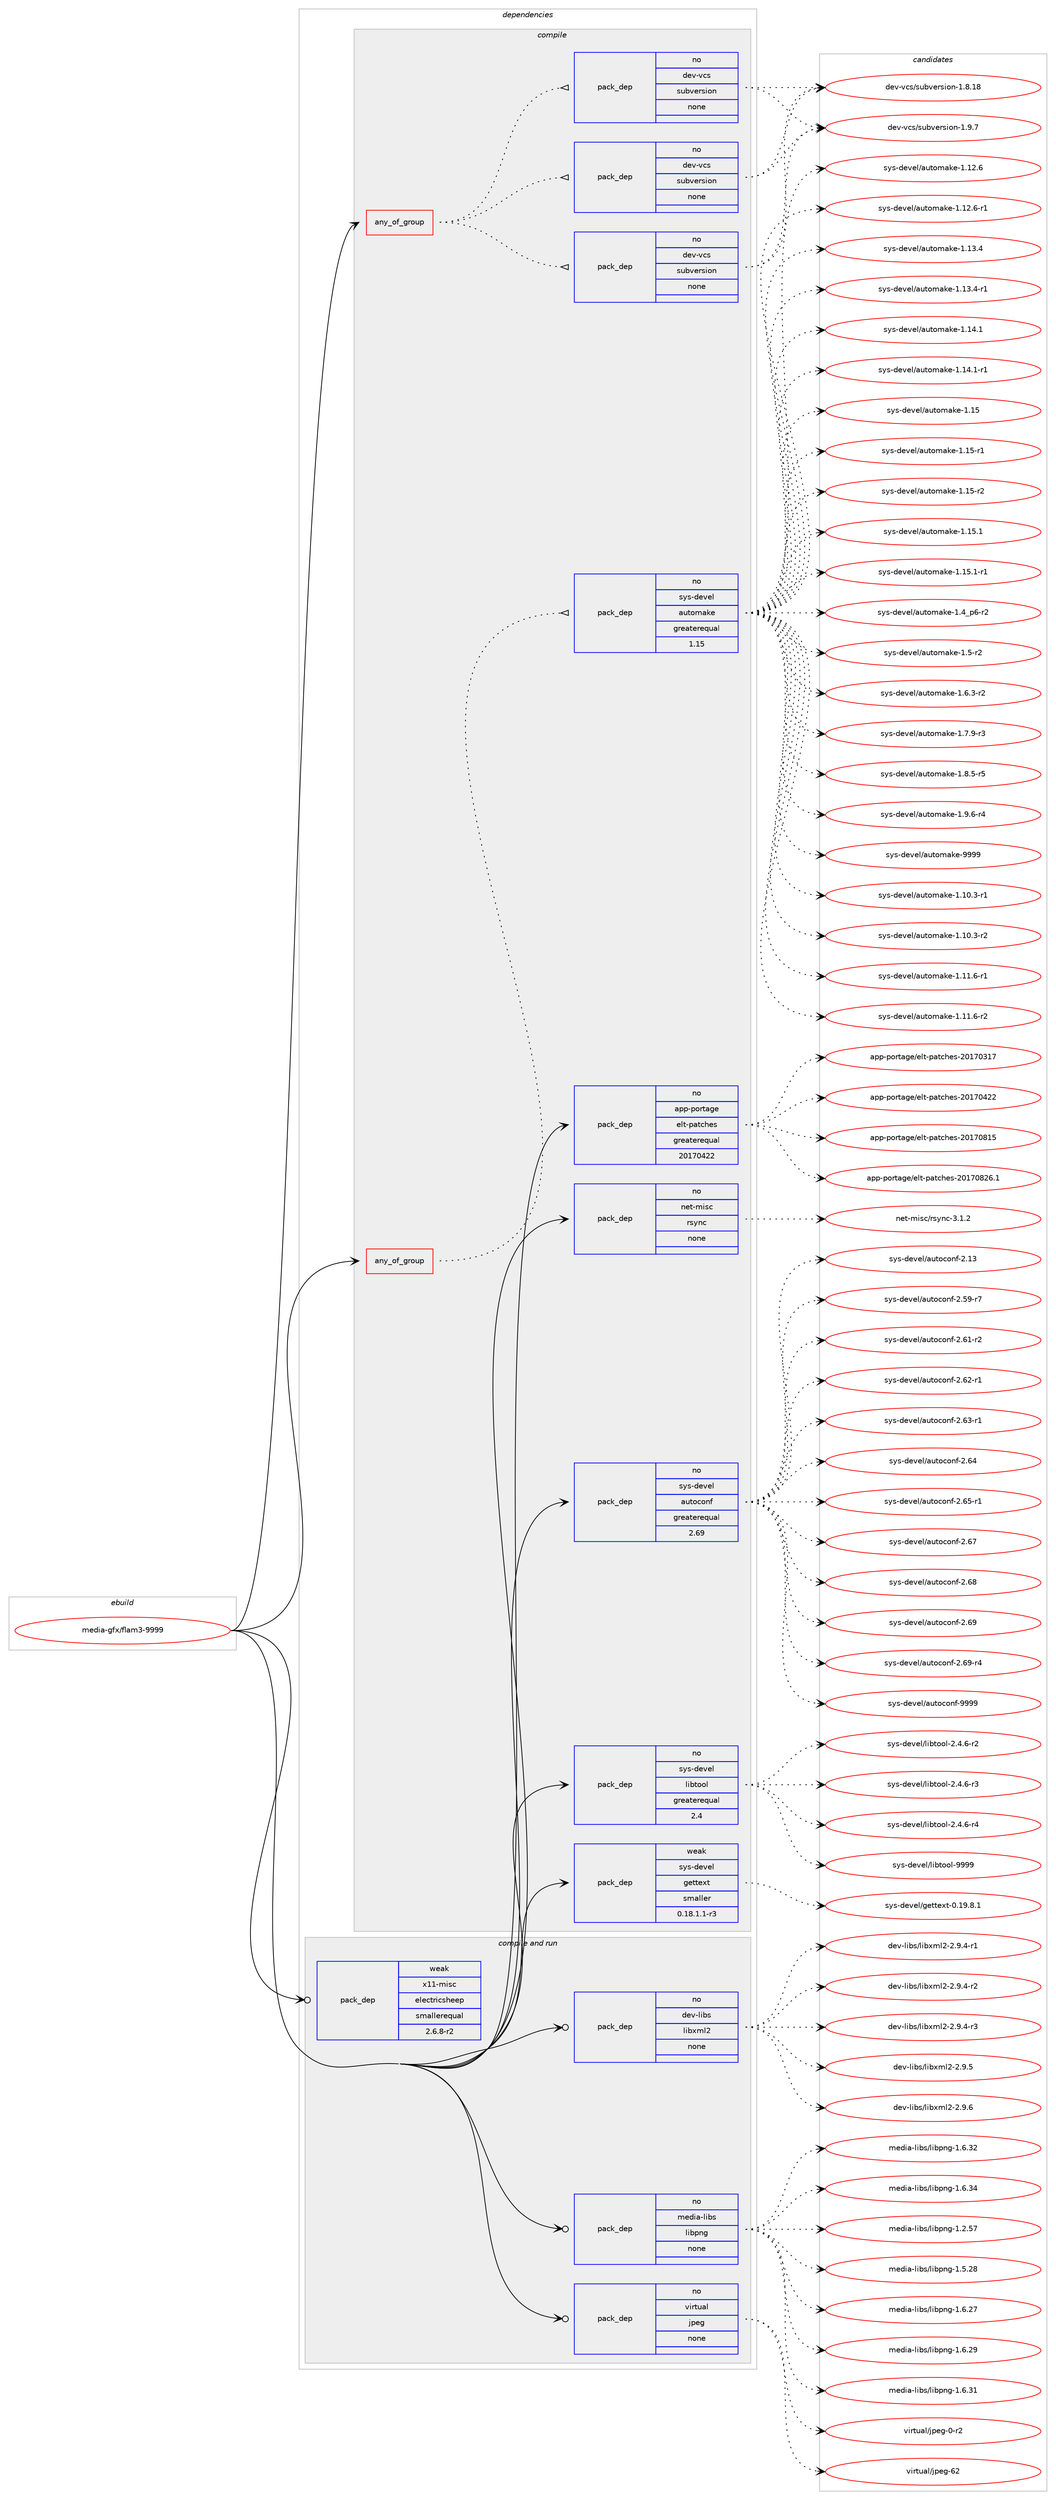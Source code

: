 digraph prolog {

# *************
# Graph options
# *************

newrank=true;
concentrate=true;
compound=true;
graph [rankdir=LR,fontname=Helvetica,fontsize=10,ranksep=1.5];#, ranksep=2.5, nodesep=0.2];
edge  [arrowhead=vee];
node  [fontname=Helvetica,fontsize=10];

# **********
# The ebuild
# **********

subgraph cluster_leftcol {
color=gray;
rank=same;
label=<<i>ebuild</i>>;
id [label="media-gfx/flam3-9999", color=red, width=4, href="../media-gfx/flam3-9999.svg"];
}

# ****************
# The dependencies
# ****************

subgraph cluster_midcol {
color=gray;
label=<<i>dependencies</i>>;
subgraph cluster_compile {
fillcolor="#eeeeee";
style=filled;
label=<<i>compile</i>>;
subgraph any5249 {
dependency352529 [label=<<TABLE BORDER="0" CELLBORDER="1" CELLSPACING="0" CELLPADDING="4"><TR><TD CELLPADDING="10">any_of_group</TD></TR></TABLE>>, shape=none, color=red];subgraph pack259944 {
dependency352530 [label=<<TABLE BORDER="0" CELLBORDER="1" CELLSPACING="0" CELLPADDING="4" WIDTH="220"><TR><TD ROWSPAN="6" CELLPADDING="30">pack_dep</TD></TR><TR><TD WIDTH="110">no</TD></TR><TR><TD>dev-vcs</TD></TR><TR><TD>subversion</TD></TR><TR><TD>none</TD></TR><TR><TD></TD></TR></TABLE>>, shape=none, color=blue];
}
dependency352529:e -> dependency352530:w [weight=20,style="dotted",arrowhead="oinv"];
subgraph pack259945 {
dependency352531 [label=<<TABLE BORDER="0" CELLBORDER="1" CELLSPACING="0" CELLPADDING="4" WIDTH="220"><TR><TD ROWSPAN="6" CELLPADDING="30">pack_dep</TD></TR><TR><TD WIDTH="110">no</TD></TR><TR><TD>dev-vcs</TD></TR><TR><TD>subversion</TD></TR><TR><TD>none</TD></TR><TR><TD></TD></TR></TABLE>>, shape=none, color=blue];
}
dependency352529:e -> dependency352531:w [weight=20,style="dotted",arrowhead="oinv"];
subgraph pack259946 {
dependency352532 [label=<<TABLE BORDER="0" CELLBORDER="1" CELLSPACING="0" CELLPADDING="4" WIDTH="220"><TR><TD ROWSPAN="6" CELLPADDING="30">pack_dep</TD></TR><TR><TD WIDTH="110">no</TD></TR><TR><TD>dev-vcs</TD></TR><TR><TD>subversion</TD></TR><TR><TD>none</TD></TR><TR><TD></TD></TR></TABLE>>, shape=none, color=blue];
}
dependency352529:e -> dependency352532:w [weight=20,style="dotted",arrowhead="oinv"];
}
id:e -> dependency352529:w [weight=20,style="solid",arrowhead="vee"];
subgraph any5250 {
dependency352533 [label=<<TABLE BORDER="0" CELLBORDER="1" CELLSPACING="0" CELLPADDING="4"><TR><TD CELLPADDING="10">any_of_group</TD></TR></TABLE>>, shape=none, color=red];subgraph pack259947 {
dependency352534 [label=<<TABLE BORDER="0" CELLBORDER="1" CELLSPACING="0" CELLPADDING="4" WIDTH="220"><TR><TD ROWSPAN="6" CELLPADDING="30">pack_dep</TD></TR><TR><TD WIDTH="110">no</TD></TR><TR><TD>sys-devel</TD></TR><TR><TD>automake</TD></TR><TR><TD>greaterequal</TD></TR><TR><TD>1.15</TD></TR></TABLE>>, shape=none, color=blue];
}
dependency352533:e -> dependency352534:w [weight=20,style="dotted",arrowhead="oinv"];
}
id:e -> dependency352533:w [weight=20,style="solid",arrowhead="vee"];
subgraph pack259948 {
dependency352535 [label=<<TABLE BORDER="0" CELLBORDER="1" CELLSPACING="0" CELLPADDING="4" WIDTH="220"><TR><TD ROWSPAN="6" CELLPADDING="30">pack_dep</TD></TR><TR><TD WIDTH="110">no</TD></TR><TR><TD>app-portage</TD></TR><TR><TD>elt-patches</TD></TR><TR><TD>greaterequal</TD></TR><TR><TD>20170422</TD></TR></TABLE>>, shape=none, color=blue];
}
id:e -> dependency352535:w [weight=20,style="solid",arrowhead="vee"];
subgraph pack259949 {
dependency352536 [label=<<TABLE BORDER="0" CELLBORDER="1" CELLSPACING="0" CELLPADDING="4" WIDTH="220"><TR><TD ROWSPAN="6" CELLPADDING="30">pack_dep</TD></TR><TR><TD WIDTH="110">no</TD></TR><TR><TD>net-misc</TD></TR><TR><TD>rsync</TD></TR><TR><TD>none</TD></TR><TR><TD></TD></TR></TABLE>>, shape=none, color=blue];
}
id:e -> dependency352536:w [weight=20,style="solid",arrowhead="vee"];
subgraph pack259950 {
dependency352537 [label=<<TABLE BORDER="0" CELLBORDER="1" CELLSPACING="0" CELLPADDING="4" WIDTH="220"><TR><TD ROWSPAN="6" CELLPADDING="30">pack_dep</TD></TR><TR><TD WIDTH="110">no</TD></TR><TR><TD>sys-devel</TD></TR><TR><TD>autoconf</TD></TR><TR><TD>greaterequal</TD></TR><TR><TD>2.69</TD></TR></TABLE>>, shape=none, color=blue];
}
id:e -> dependency352537:w [weight=20,style="solid",arrowhead="vee"];
subgraph pack259951 {
dependency352538 [label=<<TABLE BORDER="0" CELLBORDER="1" CELLSPACING="0" CELLPADDING="4" WIDTH="220"><TR><TD ROWSPAN="6" CELLPADDING="30">pack_dep</TD></TR><TR><TD WIDTH="110">no</TD></TR><TR><TD>sys-devel</TD></TR><TR><TD>libtool</TD></TR><TR><TD>greaterequal</TD></TR><TR><TD>2.4</TD></TR></TABLE>>, shape=none, color=blue];
}
id:e -> dependency352538:w [weight=20,style="solid",arrowhead="vee"];
subgraph pack259952 {
dependency352539 [label=<<TABLE BORDER="0" CELLBORDER="1" CELLSPACING="0" CELLPADDING="4" WIDTH="220"><TR><TD ROWSPAN="6" CELLPADDING="30">pack_dep</TD></TR><TR><TD WIDTH="110">weak</TD></TR><TR><TD>sys-devel</TD></TR><TR><TD>gettext</TD></TR><TR><TD>smaller</TD></TR><TR><TD>0.18.1.1-r3</TD></TR></TABLE>>, shape=none, color=blue];
}
id:e -> dependency352539:w [weight=20,style="solid",arrowhead="vee"];
}
subgraph cluster_compileandrun {
fillcolor="#eeeeee";
style=filled;
label=<<i>compile and run</i>>;
subgraph pack259953 {
dependency352540 [label=<<TABLE BORDER="0" CELLBORDER="1" CELLSPACING="0" CELLPADDING="4" WIDTH="220"><TR><TD ROWSPAN="6" CELLPADDING="30">pack_dep</TD></TR><TR><TD WIDTH="110">no</TD></TR><TR><TD>dev-libs</TD></TR><TR><TD>libxml2</TD></TR><TR><TD>none</TD></TR><TR><TD></TD></TR></TABLE>>, shape=none, color=blue];
}
id:e -> dependency352540:w [weight=20,style="solid",arrowhead="odotvee"];
subgraph pack259954 {
dependency352541 [label=<<TABLE BORDER="0" CELLBORDER="1" CELLSPACING="0" CELLPADDING="4" WIDTH="220"><TR><TD ROWSPAN="6" CELLPADDING="30">pack_dep</TD></TR><TR><TD WIDTH="110">no</TD></TR><TR><TD>media-libs</TD></TR><TR><TD>libpng</TD></TR><TR><TD>none</TD></TR><TR><TD></TD></TR></TABLE>>, shape=none, color=blue];
}
id:e -> dependency352541:w [weight=20,style="solid",arrowhead="odotvee"];
subgraph pack259955 {
dependency352542 [label=<<TABLE BORDER="0" CELLBORDER="1" CELLSPACING="0" CELLPADDING="4" WIDTH="220"><TR><TD ROWSPAN="6" CELLPADDING="30">pack_dep</TD></TR><TR><TD WIDTH="110">no</TD></TR><TR><TD>virtual</TD></TR><TR><TD>jpeg</TD></TR><TR><TD>none</TD></TR><TR><TD></TD></TR></TABLE>>, shape=none, color=blue];
}
id:e -> dependency352542:w [weight=20,style="solid",arrowhead="odotvee"];
subgraph pack259956 {
dependency352543 [label=<<TABLE BORDER="0" CELLBORDER="1" CELLSPACING="0" CELLPADDING="4" WIDTH="220"><TR><TD ROWSPAN="6" CELLPADDING="30">pack_dep</TD></TR><TR><TD WIDTH="110">weak</TD></TR><TR><TD>x11-misc</TD></TR><TR><TD>electricsheep</TD></TR><TR><TD>smallerequal</TD></TR><TR><TD>2.6.8-r2</TD></TR></TABLE>>, shape=none, color=blue];
}
id:e -> dependency352543:w [weight=20,style="solid",arrowhead="odotvee"];
}
subgraph cluster_run {
fillcolor="#eeeeee";
style=filled;
label=<<i>run</i>>;
}
}

# **************
# The candidates
# **************

subgraph cluster_choices {
rank=same;
color=gray;
label=<<i>candidates</i>>;

subgraph choice259944 {
color=black;
nodesep=1;
choice1001011184511899115471151179811810111411510511111045494656464956 [label="dev-vcs/subversion-1.8.18", color=red, width=4,href="../dev-vcs/subversion-1.8.18.svg"];
choice10010111845118991154711511798118101114115105111110454946574655 [label="dev-vcs/subversion-1.9.7", color=red, width=4,href="../dev-vcs/subversion-1.9.7.svg"];
dependency352530:e -> choice1001011184511899115471151179811810111411510511111045494656464956:w [style=dotted,weight="100"];
dependency352530:e -> choice10010111845118991154711511798118101114115105111110454946574655:w [style=dotted,weight="100"];
}
subgraph choice259945 {
color=black;
nodesep=1;
choice1001011184511899115471151179811810111411510511111045494656464956 [label="dev-vcs/subversion-1.8.18", color=red, width=4,href="../dev-vcs/subversion-1.8.18.svg"];
choice10010111845118991154711511798118101114115105111110454946574655 [label="dev-vcs/subversion-1.9.7", color=red, width=4,href="../dev-vcs/subversion-1.9.7.svg"];
dependency352531:e -> choice1001011184511899115471151179811810111411510511111045494656464956:w [style=dotted,weight="100"];
dependency352531:e -> choice10010111845118991154711511798118101114115105111110454946574655:w [style=dotted,weight="100"];
}
subgraph choice259946 {
color=black;
nodesep=1;
choice1001011184511899115471151179811810111411510511111045494656464956 [label="dev-vcs/subversion-1.8.18", color=red, width=4,href="../dev-vcs/subversion-1.8.18.svg"];
choice10010111845118991154711511798118101114115105111110454946574655 [label="dev-vcs/subversion-1.9.7", color=red, width=4,href="../dev-vcs/subversion-1.9.7.svg"];
dependency352532:e -> choice1001011184511899115471151179811810111411510511111045494656464956:w [style=dotted,weight="100"];
dependency352532:e -> choice10010111845118991154711511798118101114115105111110454946574655:w [style=dotted,weight="100"];
}
subgraph choice259947 {
color=black;
nodesep=1;
choice11512111545100101118101108479711711611110997107101454946494846514511449 [label="sys-devel/automake-1.10.3-r1", color=red, width=4,href="../sys-devel/automake-1.10.3-r1.svg"];
choice11512111545100101118101108479711711611110997107101454946494846514511450 [label="sys-devel/automake-1.10.3-r2", color=red, width=4,href="../sys-devel/automake-1.10.3-r2.svg"];
choice11512111545100101118101108479711711611110997107101454946494946544511449 [label="sys-devel/automake-1.11.6-r1", color=red, width=4,href="../sys-devel/automake-1.11.6-r1.svg"];
choice11512111545100101118101108479711711611110997107101454946494946544511450 [label="sys-devel/automake-1.11.6-r2", color=red, width=4,href="../sys-devel/automake-1.11.6-r2.svg"];
choice1151211154510010111810110847971171161111099710710145494649504654 [label="sys-devel/automake-1.12.6", color=red, width=4,href="../sys-devel/automake-1.12.6.svg"];
choice11512111545100101118101108479711711611110997107101454946495046544511449 [label="sys-devel/automake-1.12.6-r1", color=red, width=4,href="../sys-devel/automake-1.12.6-r1.svg"];
choice1151211154510010111810110847971171161111099710710145494649514652 [label="sys-devel/automake-1.13.4", color=red, width=4,href="../sys-devel/automake-1.13.4.svg"];
choice11512111545100101118101108479711711611110997107101454946495146524511449 [label="sys-devel/automake-1.13.4-r1", color=red, width=4,href="../sys-devel/automake-1.13.4-r1.svg"];
choice1151211154510010111810110847971171161111099710710145494649524649 [label="sys-devel/automake-1.14.1", color=red, width=4,href="../sys-devel/automake-1.14.1.svg"];
choice11512111545100101118101108479711711611110997107101454946495246494511449 [label="sys-devel/automake-1.14.1-r1", color=red, width=4,href="../sys-devel/automake-1.14.1-r1.svg"];
choice115121115451001011181011084797117116111109971071014549464953 [label="sys-devel/automake-1.15", color=red, width=4,href="../sys-devel/automake-1.15.svg"];
choice1151211154510010111810110847971171161111099710710145494649534511449 [label="sys-devel/automake-1.15-r1", color=red, width=4,href="../sys-devel/automake-1.15-r1.svg"];
choice1151211154510010111810110847971171161111099710710145494649534511450 [label="sys-devel/automake-1.15-r2", color=red, width=4,href="../sys-devel/automake-1.15-r2.svg"];
choice1151211154510010111810110847971171161111099710710145494649534649 [label="sys-devel/automake-1.15.1", color=red, width=4,href="../sys-devel/automake-1.15.1.svg"];
choice11512111545100101118101108479711711611110997107101454946495346494511449 [label="sys-devel/automake-1.15.1-r1", color=red, width=4,href="../sys-devel/automake-1.15.1-r1.svg"];
choice115121115451001011181011084797117116111109971071014549465295112544511450 [label="sys-devel/automake-1.4_p6-r2", color=red, width=4,href="../sys-devel/automake-1.4_p6-r2.svg"];
choice11512111545100101118101108479711711611110997107101454946534511450 [label="sys-devel/automake-1.5-r2", color=red, width=4,href="../sys-devel/automake-1.5-r2.svg"];
choice115121115451001011181011084797117116111109971071014549465446514511450 [label="sys-devel/automake-1.6.3-r2", color=red, width=4,href="../sys-devel/automake-1.6.3-r2.svg"];
choice115121115451001011181011084797117116111109971071014549465546574511451 [label="sys-devel/automake-1.7.9-r3", color=red, width=4,href="../sys-devel/automake-1.7.9-r3.svg"];
choice115121115451001011181011084797117116111109971071014549465646534511453 [label="sys-devel/automake-1.8.5-r5", color=red, width=4,href="../sys-devel/automake-1.8.5-r5.svg"];
choice115121115451001011181011084797117116111109971071014549465746544511452 [label="sys-devel/automake-1.9.6-r4", color=red, width=4,href="../sys-devel/automake-1.9.6-r4.svg"];
choice115121115451001011181011084797117116111109971071014557575757 [label="sys-devel/automake-9999", color=red, width=4,href="../sys-devel/automake-9999.svg"];
dependency352534:e -> choice11512111545100101118101108479711711611110997107101454946494846514511449:w [style=dotted,weight="100"];
dependency352534:e -> choice11512111545100101118101108479711711611110997107101454946494846514511450:w [style=dotted,weight="100"];
dependency352534:e -> choice11512111545100101118101108479711711611110997107101454946494946544511449:w [style=dotted,weight="100"];
dependency352534:e -> choice11512111545100101118101108479711711611110997107101454946494946544511450:w [style=dotted,weight="100"];
dependency352534:e -> choice1151211154510010111810110847971171161111099710710145494649504654:w [style=dotted,weight="100"];
dependency352534:e -> choice11512111545100101118101108479711711611110997107101454946495046544511449:w [style=dotted,weight="100"];
dependency352534:e -> choice1151211154510010111810110847971171161111099710710145494649514652:w [style=dotted,weight="100"];
dependency352534:e -> choice11512111545100101118101108479711711611110997107101454946495146524511449:w [style=dotted,weight="100"];
dependency352534:e -> choice1151211154510010111810110847971171161111099710710145494649524649:w [style=dotted,weight="100"];
dependency352534:e -> choice11512111545100101118101108479711711611110997107101454946495246494511449:w [style=dotted,weight="100"];
dependency352534:e -> choice115121115451001011181011084797117116111109971071014549464953:w [style=dotted,weight="100"];
dependency352534:e -> choice1151211154510010111810110847971171161111099710710145494649534511449:w [style=dotted,weight="100"];
dependency352534:e -> choice1151211154510010111810110847971171161111099710710145494649534511450:w [style=dotted,weight="100"];
dependency352534:e -> choice1151211154510010111810110847971171161111099710710145494649534649:w [style=dotted,weight="100"];
dependency352534:e -> choice11512111545100101118101108479711711611110997107101454946495346494511449:w [style=dotted,weight="100"];
dependency352534:e -> choice115121115451001011181011084797117116111109971071014549465295112544511450:w [style=dotted,weight="100"];
dependency352534:e -> choice11512111545100101118101108479711711611110997107101454946534511450:w [style=dotted,weight="100"];
dependency352534:e -> choice115121115451001011181011084797117116111109971071014549465446514511450:w [style=dotted,weight="100"];
dependency352534:e -> choice115121115451001011181011084797117116111109971071014549465546574511451:w [style=dotted,weight="100"];
dependency352534:e -> choice115121115451001011181011084797117116111109971071014549465646534511453:w [style=dotted,weight="100"];
dependency352534:e -> choice115121115451001011181011084797117116111109971071014549465746544511452:w [style=dotted,weight="100"];
dependency352534:e -> choice115121115451001011181011084797117116111109971071014557575757:w [style=dotted,weight="100"];
}
subgraph choice259948 {
color=black;
nodesep=1;
choice97112112451121111141169710310147101108116451129711699104101115455048495548514955 [label="app-portage/elt-patches-20170317", color=red, width=4,href="../app-portage/elt-patches-20170317.svg"];
choice97112112451121111141169710310147101108116451129711699104101115455048495548525050 [label="app-portage/elt-patches-20170422", color=red, width=4,href="../app-portage/elt-patches-20170422.svg"];
choice97112112451121111141169710310147101108116451129711699104101115455048495548564953 [label="app-portage/elt-patches-20170815", color=red, width=4,href="../app-portage/elt-patches-20170815.svg"];
choice971121124511211111411697103101471011081164511297116991041011154550484955485650544649 [label="app-portage/elt-patches-20170826.1", color=red, width=4,href="../app-portage/elt-patches-20170826.1.svg"];
dependency352535:e -> choice97112112451121111141169710310147101108116451129711699104101115455048495548514955:w [style=dotted,weight="100"];
dependency352535:e -> choice97112112451121111141169710310147101108116451129711699104101115455048495548525050:w [style=dotted,weight="100"];
dependency352535:e -> choice97112112451121111141169710310147101108116451129711699104101115455048495548564953:w [style=dotted,weight="100"];
dependency352535:e -> choice971121124511211111411697103101471011081164511297116991041011154550484955485650544649:w [style=dotted,weight="100"];
}
subgraph choice259949 {
color=black;
nodesep=1;
choice11010111645109105115994711411512111099455146494650 [label="net-misc/rsync-3.1.2", color=red, width=4,href="../net-misc/rsync-3.1.2.svg"];
dependency352536:e -> choice11010111645109105115994711411512111099455146494650:w [style=dotted,weight="100"];
}
subgraph choice259950 {
color=black;
nodesep=1;
choice115121115451001011181011084797117116111991111101024550464951 [label="sys-devel/autoconf-2.13", color=red, width=4,href="../sys-devel/autoconf-2.13.svg"];
choice1151211154510010111810110847971171161119911111010245504653574511455 [label="sys-devel/autoconf-2.59-r7", color=red, width=4,href="../sys-devel/autoconf-2.59-r7.svg"];
choice1151211154510010111810110847971171161119911111010245504654494511450 [label="sys-devel/autoconf-2.61-r2", color=red, width=4,href="../sys-devel/autoconf-2.61-r2.svg"];
choice1151211154510010111810110847971171161119911111010245504654504511449 [label="sys-devel/autoconf-2.62-r1", color=red, width=4,href="../sys-devel/autoconf-2.62-r1.svg"];
choice1151211154510010111810110847971171161119911111010245504654514511449 [label="sys-devel/autoconf-2.63-r1", color=red, width=4,href="../sys-devel/autoconf-2.63-r1.svg"];
choice115121115451001011181011084797117116111991111101024550465452 [label="sys-devel/autoconf-2.64", color=red, width=4,href="../sys-devel/autoconf-2.64.svg"];
choice1151211154510010111810110847971171161119911111010245504654534511449 [label="sys-devel/autoconf-2.65-r1", color=red, width=4,href="../sys-devel/autoconf-2.65-r1.svg"];
choice115121115451001011181011084797117116111991111101024550465455 [label="sys-devel/autoconf-2.67", color=red, width=4,href="../sys-devel/autoconf-2.67.svg"];
choice115121115451001011181011084797117116111991111101024550465456 [label="sys-devel/autoconf-2.68", color=red, width=4,href="../sys-devel/autoconf-2.68.svg"];
choice115121115451001011181011084797117116111991111101024550465457 [label="sys-devel/autoconf-2.69", color=red, width=4,href="../sys-devel/autoconf-2.69.svg"];
choice1151211154510010111810110847971171161119911111010245504654574511452 [label="sys-devel/autoconf-2.69-r4", color=red, width=4,href="../sys-devel/autoconf-2.69-r4.svg"];
choice115121115451001011181011084797117116111991111101024557575757 [label="sys-devel/autoconf-9999", color=red, width=4,href="../sys-devel/autoconf-9999.svg"];
dependency352537:e -> choice115121115451001011181011084797117116111991111101024550464951:w [style=dotted,weight="100"];
dependency352537:e -> choice1151211154510010111810110847971171161119911111010245504653574511455:w [style=dotted,weight="100"];
dependency352537:e -> choice1151211154510010111810110847971171161119911111010245504654494511450:w [style=dotted,weight="100"];
dependency352537:e -> choice1151211154510010111810110847971171161119911111010245504654504511449:w [style=dotted,weight="100"];
dependency352537:e -> choice1151211154510010111810110847971171161119911111010245504654514511449:w [style=dotted,weight="100"];
dependency352537:e -> choice115121115451001011181011084797117116111991111101024550465452:w [style=dotted,weight="100"];
dependency352537:e -> choice1151211154510010111810110847971171161119911111010245504654534511449:w [style=dotted,weight="100"];
dependency352537:e -> choice115121115451001011181011084797117116111991111101024550465455:w [style=dotted,weight="100"];
dependency352537:e -> choice115121115451001011181011084797117116111991111101024550465456:w [style=dotted,weight="100"];
dependency352537:e -> choice115121115451001011181011084797117116111991111101024550465457:w [style=dotted,weight="100"];
dependency352537:e -> choice1151211154510010111810110847971171161119911111010245504654574511452:w [style=dotted,weight="100"];
dependency352537:e -> choice115121115451001011181011084797117116111991111101024557575757:w [style=dotted,weight="100"];
}
subgraph choice259951 {
color=black;
nodesep=1;
choice1151211154510010111810110847108105981161111111084550465246544511450 [label="sys-devel/libtool-2.4.6-r2", color=red, width=4,href="../sys-devel/libtool-2.4.6-r2.svg"];
choice1151211154510010111810110847108105981161111111084550465246544511451 [label="sys-devel/libtool-2.4.6-r3", color=red, width=4,href="../sys-devel/libtool-2.4.6-r3.svg"];
choice1151211154510010111810110847108105981161111111084550465246544511452 [label="sys-devel/libtool-2.4.6-r4", color=red, width=4,href="../sys-devel/libtool-2.4.6-r4.svg"];
choice1151211154510010111810110847108105981161111111084557575757 [label="sys-devel/libtool-9999", color=red, width=4,href="../sys-devel/libtool-9999.svg"];
dependency352538:e -> choice1151211154510010111810110847108105981161111111084550465246544511450:w [style=dotted,weight="100"];
dependency352538:e -> choice1151211154510010111810110847108105981161111111084550465246544511451:w [style=dotted,weight="100"];
dependency352538:e -> choice1151211154510010111810110847108105981161111111084550465246544511452:w [style=dotted,weight="100"];
dependency352538:e -> choice1151211154510010111810110847108105981161111111084557575757:w [style=dotted,weight="100"];
}
subgraph choice259952 {
color=black;
nodesep=1;
choice1151211154510010111810110847103101116116101120116454846495746564649 [label="sys-devel/gettext-0.19.8.1", color=red, width=4,href="../sys-devel/gettext-0.19.8.1.svg"];
dependency352539:e -> choice1151211154510010111810110847103101116116101120116454846495746564649:w [style=dotted,weight="100"];
}
subgraph choice259953 {
color=black;
nodesep=1;
choice10010111845108105981154710810598120109108504550465746524511449 [label="dev-libs/libxml2-2.9.4-r1", color=red, width=4,href="../dev-libs/libxml2-2.9.4-r1.svg"];
choice10010111845108105981154710810598120109108504550465746524511450 [label="dev-libs/libxml2-2.9.4-r2", color=red, width=4,href="../dev-libs/libxml2-2.9.4-r2.svg"];
choice10010111845108105981154710810598120109108504550465746524511451 [label="dev-libs/libxml2-2.9.4-r3", color=red, width=4,href="../dev-libs/libxml2-2.9.4-r3.svg"];
choice1001011184510810598115471081059812010910850455046574653 [label="dev-libs/libxml2-2.9.5", color=red, width=4,href="../dev-libs/libxml2-2.9.5.svg"];
choice1001011184510810598115471081059812010910850455046574654 [label="dev-libs/libxml2-2.9.6", color=red, width=4,href="../dev-libs/libxml2-2.9.6.svg"];
dependency352540:e -> choice10010111845108105981154710810598120109108504550465746524511449:w [style=dotted,weight="100"];
dependency352540:e -> choice10010111845108105981154710810598120109108504550465746524511450:w [style=dotted,weight="100"];
dependency352540:e -> choice10010111845108105981154710810598120109108504550465746524511451:w [style=dotted,weight="100"];
dependency352540:e -> choice1001011184510810598115471081059812010910850455046574653:w [style=dotted,weight="100"];
dependency352540:e -> choice1001011184510810598115471081059812010910850455046574654:w [style=dotted,weight="100"];
}
subgraph choice259954 {
color=black;
nodesep=1;
choice109101100105974510810598115471081059811211010345494650465355 [label="media-libs/libpng-1.2.57", color=red, width=4,href="../media-libs/libpng-1.2.57.svg"];
choice109101100105974510810598115471081059811211010345494653465056 [label="media-libs/libpng-1.5.28", color=red, width=4,href="../media-libs/libpng-1.5.28.svg"];
choice109101100105974510810598115471081059811211010345494654465055 [label="media-libs/libpng-1.6.27", color=red, width=4,href="../media-libs/libpng-1.6.27.svg"];
choice109101100105974510810598115471081059811211010345494654465057 [label="media-libs/libpng-1.6.29", color=red, width=4,href="../media-libs/libpng-1.6.29.svg"];
choice109101100105974510810598115471081059811211010345494654465149 [label="media-libs/libpng-1.6.31", color=red, width=4,href="../media-libs/libpng-1.6.31.svg"];
choice109101100105974510810598115471081059811211010345494654465150 [label="media-libs/libpng-1.6.32", color=red, width=4,href="../media-libs/libpng-1.6.32.svg"];
choice109101100105974510810598115471081059811211010345494654465152 [label="media-libs/libpng-1.6.34", color=red, width=4,href="../media-libs/libpng-1.6.34.svg"];
dependency352541:e -> choice109101100105974510810598115471081059811211010345494650465355:w [style=dotted,weight="100"];
dependency352541:e -> choice109101100105974510810598115471081059811211010345494653465056:w [style=dotted,weight="100"];
dependency352541:e -> choice109101100105974510810598115471081059811211010345494654465055:w [style=dotted,weight="100"];
dependency352541:e -> choice109101100105974510810598115471081059811211010345494654465057:w [style=dotted,weight="100"];
dependency352541:e -> choice109101100105974510810598115471081059811211010345494654465149:w [style=dotted,weight="100"];
dependency352541:e -> choice109101100105974510810598115471081059811211010345494654465150:w [style=dotted,weight="100"];
dependency352541:e -> choice109101100105974510810598115471081059811211010345494654465152:w [style=dotted,weight="100"];
}
subgraph choice259955 {
color=black;
nodesep=1;
choice118105114116117971084710611210110345484511450 [label="virtual/jpeg-0-r2", color=red, width=4,href="../virtual/jpeg-0-r2.svg"];
choice1181051141161179710847106112101103455450 [label="virtual/jpeg-62", color=red, width=4,href="../virtual/jpeg-62.svg"];
dependency352542:e -> choice118105114116117971084710611210110345484511450:w [style=dotted,weight="100"];
dependency352542:e -> choice1181051141161179710847106112101103455450:w [style=dotted,weight="100"];
}
subgraph choice259956 {
color=black;
nodesep=1;
}
}

}
